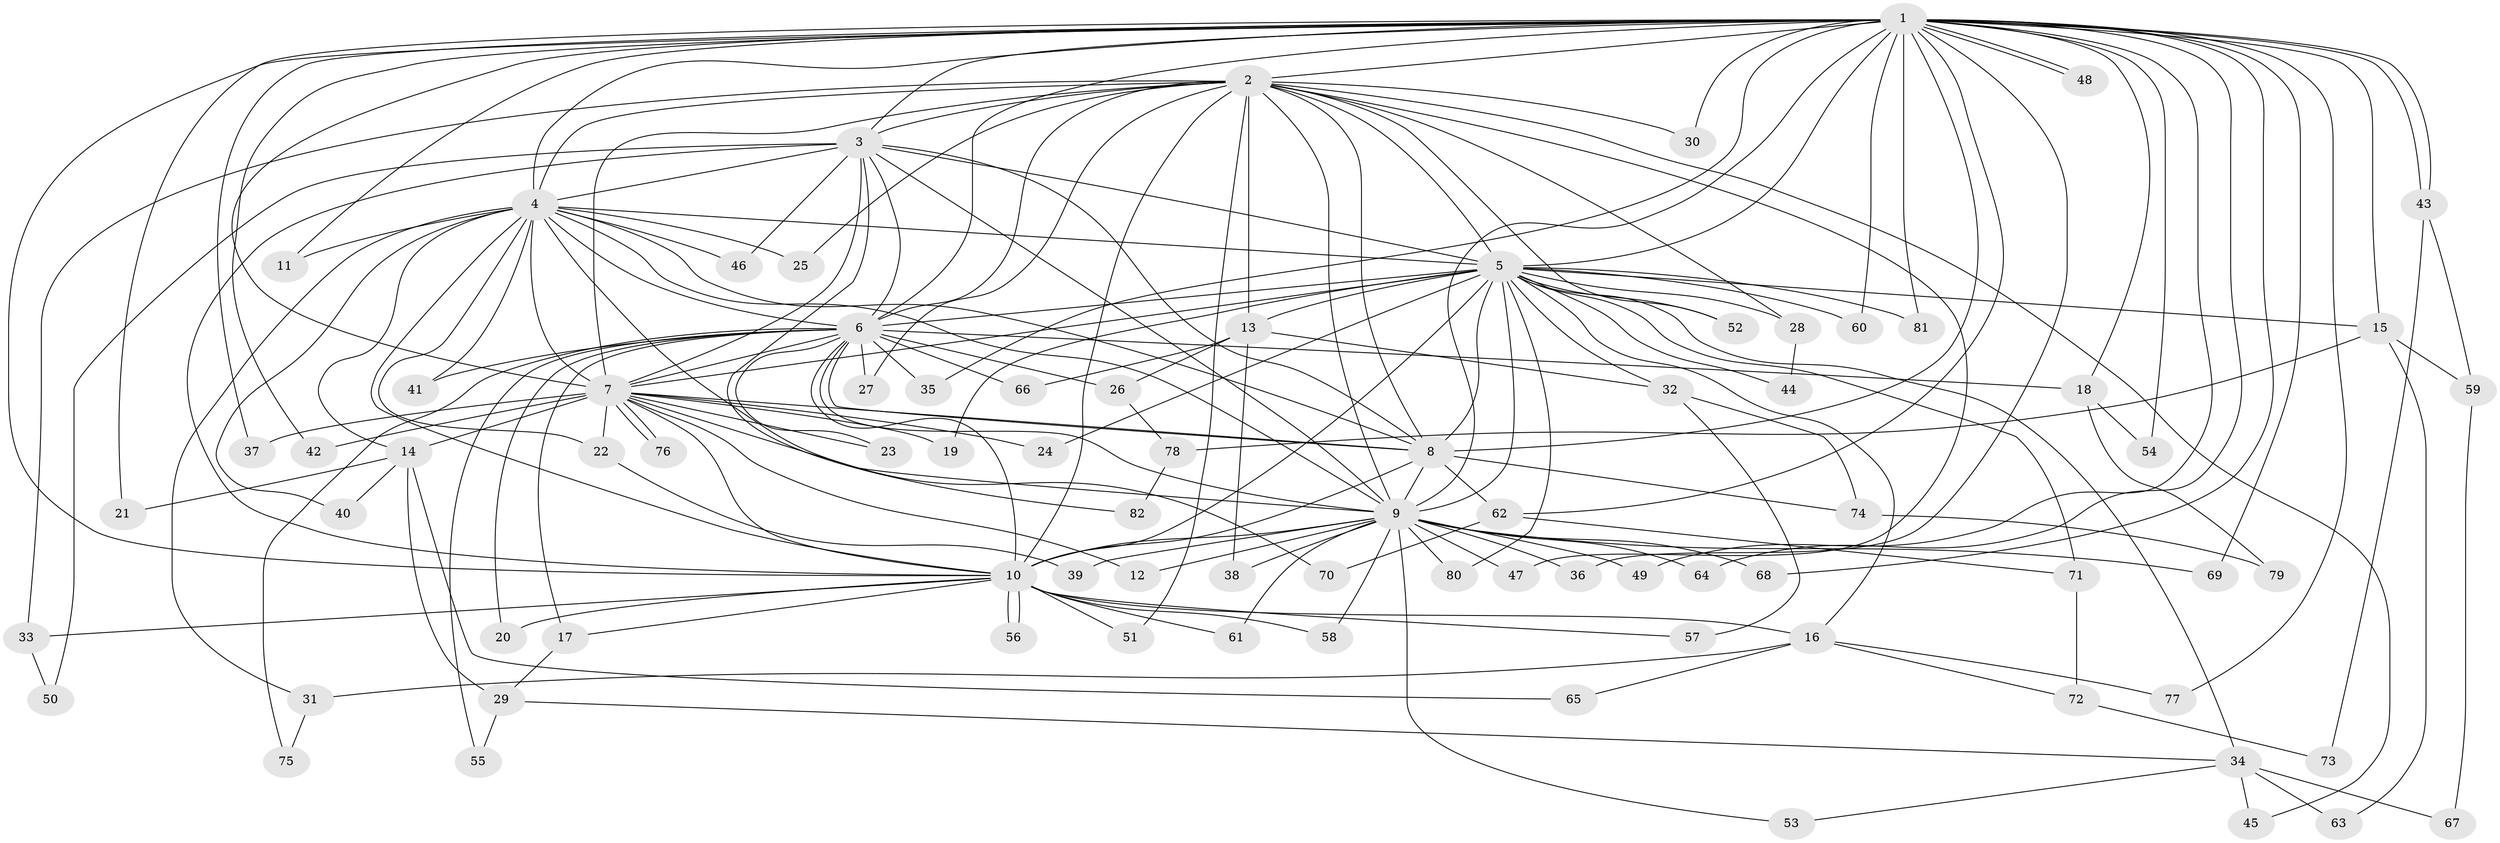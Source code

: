 // Generated by graph-tools (version 1.1) at 2025/13/03/09/25 04:13:56]
// undirected, 82 vertices, 189 edges
graph export_dot {
graph [start="1"]
  node [color=gray90,style=filled];
  1;
  2;
  3;
  4;
  5;
  6;
  7;
  8;
  9;
  10;
  11;
  12;
  13;
  14;
  15;
  16;
  17;
  18;
  19;
  20;
  21;
  22;
  23;
  24;
  25;
  26;
  27;
  28;
  29;
  30;
  31;
  32;
  33;
  34;
  35;
  36;
  37;
  38;
  39;
  40;
  41;
  42;
  43;
  44;
  45;
  46;
  47;
  48;
  49;
  50;
  51;
  52;
  53;
  54;
  55;
  56;
  57;
  58;
  59;
  60;
  61;
  62;
  63;
  64;
  65;
  66;
  67;
  68;
  69;
  70;
  71;
  72;
  73;
  74;
  75;
  76;
  77;
  78;
  79;
  80;
  81;
  82;
  1 -- 2;
  1 -- 3;
  1 -- 4;
  1 -- 5;
  1 -- 6;
  1 -- 7;
  1 -- 8;
  1 -- 9;
  1 -- 10;
  1 -- 11;
  1 -- 15;
  1 -- 18;
  1 -- 21;
  1 -- 30;
  1 -- 35;
  1 -- 36;
  1 -- 37;
  1 -- 42;
  1 -- 43;
  1 -- 43;
  1 -- 48;
  1 -- 48;
  1 -- 49;
  1 -- 54;
  1 -- 60;
  1 -- 62;
  1 -- 64;
  1 -- 68;
  1 -- 69;
  1 -- 77;
  1 -- 81;
  2 -- 3;
  2 -- 4;
  2 -- 5;
  2 -- 6;
  2 -- 7;
  2 -- 8;
  2 -- 9;
  2 -- 10;
  2 -- 13;
  2 -- 25;
  2 -- 27;
  2 -- 28;
  2 -- 30;
  2 -- 33;
  2 -- 45;
  2 -- 47;
  2 -- 51;
  2 -- 52;
  3 -- 4;
  3 -- 5;
  3 -- 6;
  3 -- 7;
  3 -- 8;
  3 -- 9;
  3 -- 10;
  3 -- 46;
  3 -- 50;
  3 -- 82;
  4 -- 5;
  4 -- 6;
  4 -- 7;
  4 -- 8;
  4 -- 9;
  4 -- 10;
  4 -- 11;
  4 -- 14;
  4 -- 22;
  4 -- 25;
  4 -- 31;
  4 -- 40;
  4 -- 41;
  4 -- 46;
  4 -- 70;
  5 -- 6;
  5 -- 7;
  5 -- 8;
  5 -- 9;
  5 -- 10;
  5 -- 13;
  5 -- 15;
  5 -- 16;
  5 -- 19;
  5 -- 24;
  5 -- 28;
  5 -- 32;
  5 -- 34;
  5 -- 44;
  5 -- 52;
  5 -- 60;
  5 -- 71;
  5 -- 80;
  5 -- 81;
  6 -- 7;
  6 -- 8;
  6 -- 9;
  6 -- 10;
  6 -- 17;
  6 -- 18;
  6 -- 20;
  6 -- 23;
  6 -- 26;
  6 -- 27;
  6 -- 35;
  6 -- 41;
  6 -- 55;
  6 -- 66;
  6 -- 75;
  7 -- 8;
  7 -- 9;
  7 -- 10;
  7 -- 12;
  7 -- 14;
  7 -- 19;
  7 -- 22;
  7 -- 23;
  7 -- 24;
  7 -- 37;
  7 -- 42;
  7 -- 76;
  7 -- 76;
  8 -- 9;
  8 -- 10;
  8 -- 62;
  8 -- 74;
  9 -- 10;
  9 -- 12;
  9 -- 36;
  9 -- 38;
  9 -- 39;
  9 -- 47;
  9 -- 49;
  9 -- 53;
  9 -- 58;
  9 -- 61;
  9 -- 64;
  9 -- 68;
  9 -- 69;
  9 -- 80;
  10 -- 16;
  10 -- 17;
  10 -- 20;
  10 -- 33;
  10 -- 51;
  10 -- 56;
  10 -- 56;
  10 -- 57;
  10 -- 58;
  10 -- 61;
  13 -- 26;
  13 -- 32;
  13 -- 38;
  13 -- 66;
  14 -- 21;
  14 -- 29;
  14 -- 40;
  14 -- 65;
  15 -- 59;
  15 -- 63;
  15 -- 78;
  16 -- 31;
  16 -- 65;
  16 -- 72;
  16 -- 77;
  17 -- 29;
  18 -- 54;
  18 -- 79;
  22 -- 39;
  26 -- 78;
  28 -- 44;
  29 -- 34;
  29 -- 55;
  31 -- 75;
  32 -- 57;
  32 -- 74;
  33 -- 50;
  34 -- 45;
  34 -- 53;
  34 -- 63;
  34 -- 67;
  43 -- 59;
  43 -- 73;
  59 -- 67;
  62 -- 70;
  62 -- 71;
  71 -- 72;
  72 -- 73;
  74 -- 79;
  78 -- 82;
}
